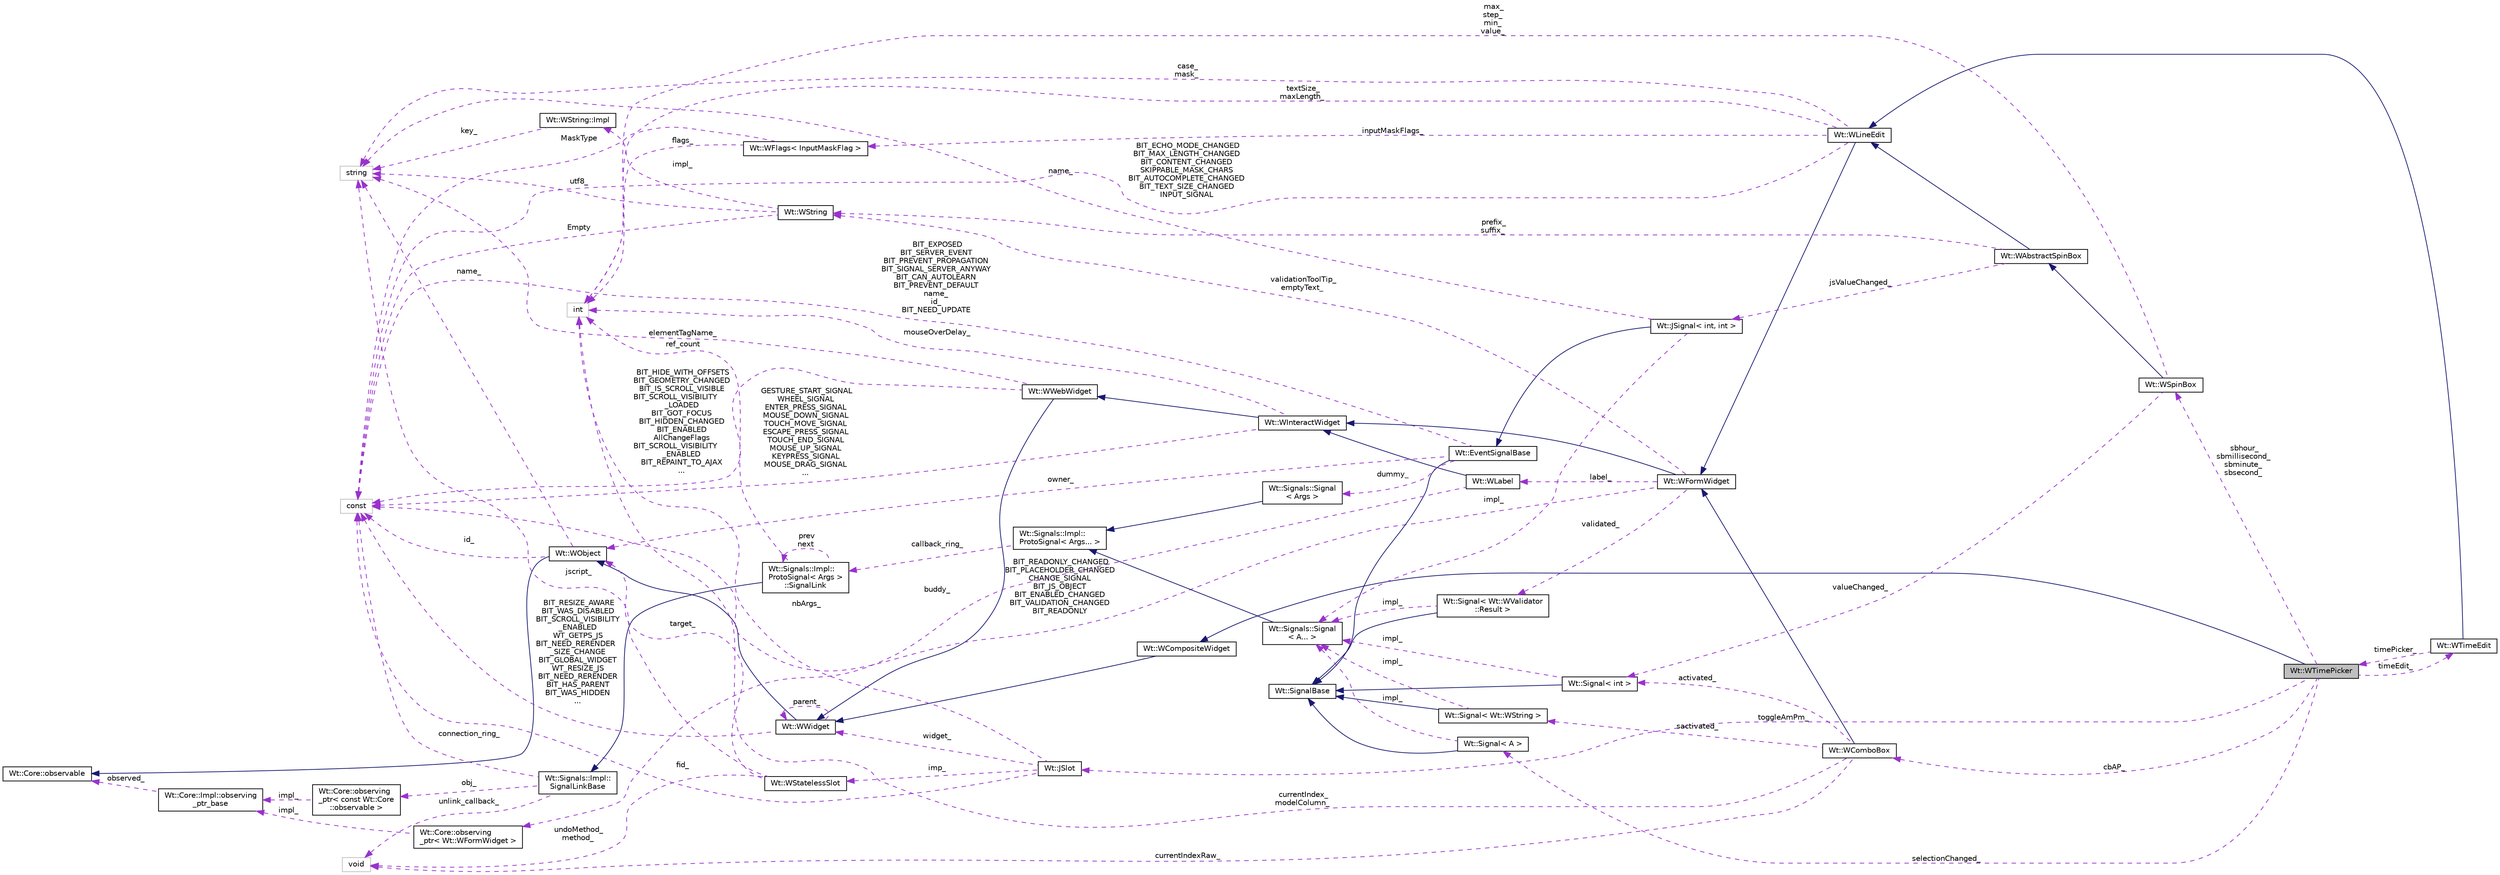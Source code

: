 digraph "Wt::WTimePicker"
{
 // LATEX_PDF_SIZE
  edge [fontname="Helvetica",fontsize="10",labelfontname="Helvetica",labelfontsize="10"];
  node [fontname="Helvetica",fontsize="10",shape=record];
  rankdir="LR";
  Node1 [label="Wt::WTimePicker",height=0.2,width=0.4,color="black", fillcolor="grey75", style="filled", fontcolor="black",tooltip=" "];
  Node2 -> Node1 [dir="back",color="midnightblue",fontsize="10",style="solid",fontname="Helvetica"];
  Node2 [label="Wt::WCompositeWidget",height=0.2,width=0.4,color="black", fillcolor="white", style="filled",URL="$classWt_1_1WCompositeWidget.html",tooltip="A widget that hides the implementation of composite widgets."];
  Node3 -> Node2 [dir="back",color="midnightblue",fontsize="10",style="solid",fontname="Helvetica"];
  Node3 [label="Wt::WWidget",height=0.2,width=0.4,color="black", fillcolor="white", style="filled",URL="$classWt_1_1WWidget.html",tooltip="The abstract base class for a user-interface component."];
  Node4 -> Node3 [dir="back",color="midnightblue",fontsize="10",style="solid",fontname="Helvetica"];
  Node4 [label="Wt::WObject",height=0.2,width=0.4,color="black", fillcolor="white", style="filled",URL="$classWt_1_1WObject.html",tooltip="A base class for objects that participate in the signal/slot system."];
  Node5 -> Node4 [dir="back",color="midnightblue",fontsize="10",style="solid",fontname="Helvetica"];
  Node5 [label="Wt::Core::observable",height=0.2,width=0.4,color="black", fillcolor="white", style="filled",URL="$classWt_1_1Core_1_1observable.html",tooltip="A base class for objects whose life-time can be tracked."];
  Node6 -> Node4 [dir="back",color="darkorchid3",fontsize="10",style="dashed",label=" name_" ,fontname="Helvetica"];
  Node6 [label="string",height=0.2,width=0.4,color="grey75", fillcolor="white", style="filled",tooltip=" "];
  Node7 -> Node4 [dir="back",color="darkorchid3",fontsize="10",style="dashed",label=" id_" ,fontname="Helvetica"];
  Node7 [label="const",height=0.2,width=0.4,color="grey75", fillcolor="white", style="filled",tooltip=" "];
  Node3 -> Node3 [dir="back",color="darkorchid3",fontsize="10",style="dashed",label=" parent_" ,fontname="Helvetica"];
  Node7 -> Node3 [dir="back",color="darkorchid3",fontsize="10",style="dashed",label=" BIT_RESIZE_AWARE\nBIT_WAS_DISABLED\nBIT_SCROLL_VISIBILITY\l_ENABLED\nWT_GETPS_JS\nBIT_NEED_RERENDER\l_SIZE_CHANGE\nBIT_GLOBAL_WIDGET\nWT_RESIZE_JS\nBIT_NEED_RERENDER\nBIT_HAS_PARENT\nBIT_WAS_HIDDEN\n..." ,fontname="Helvetica"];
  Node8 -> Node1 [dir="back",color="darkorchid3",fontsize="10",style="dashed",label=" toggleAmPm_" ,fontname="Helvetica"];
  Node8 [label="Wt::JSlot",height=0.2,width=0.4,color="black", fillcolor="white", style="filled",URL="$classWt_1_1JSlot.html",tooltip="A slot that is only implemented in client side JavaScript code."];
  Node9 -> Node8 [dir="back",color="darkorchid3",fontsize="10",style="dashed",label=" imp_" ,fontname="Helvetica"];
  Node9 [label="Wt::WStatelessSlot",height=0.2,width=0.4,color="black", fillcolor="white", style="filled",URL="$classWt_1_1WStatelessSlot.html",tooltip=" "];
  Node4 -> Node9 [dir="back",color="darkorchid3",fontsize="10",style="dashed",label=" target_" ,fontname="Helvetica"];
  Node10 -> Node9 [dir="back",color="darkorchid3",fontsize="10",style="dashed",label=" undoMethod_\nmethod_" ,fontname="Helvetica"];
  Node10 [label="void",height=0.2,width=0.4,color="grey75", fillcolor="white", style="filled",tooltip=" "];
  Node6 -> Node9 [dir="back",color="darkorchid3",fontsize="10",style="dashed",label=" jscript_" ,fontname="Helvetica"];
  Node11 -> Node8 [dir="back",color="darkorchid3",fontsize="10",style="dashed",label=" nbArgs_" ,fontname="Helvetica"];
  Node11 [label="int",height=0.2,width=0.4,color="grey75", fillcolor="white", style="filled",tooltip=" "];
  Node3 -> Node8 [dir="back",color="darkorchid3",fontsize="10",style="dashed",label=" widget_" ,fontname="Helvetica"];
  Node7 -> Node8 [dir="back",color="darkorchid3",fontsize="10",style="dashed",label=" fid_" ,fontname="Helvetica"];
  Node12 -> Node1 [dir="back",color="darkorchid3",fontsize="10",style="dashed",label=" selectionChanged_" ,fontname="Helvetica"];
  Node12 [label="Wt::Signal\< A \>",height=0.2,width=0.4,color="black", fillcolor="white", style="filled",URL="$classWt_1_1Signal.html",tooltip="A signal that propagates events to listeners."];
  Node13 -> Node12 [dir="back",color="midnightblue",fontsize="10",style="solid",fontname="Helvetica"];
  Node13 [label="Wt::SignalBase",height=0.2,width=0.4,color="black", fillcolor="white", style="filled",URL="$classWt_1_1SignalBase.html",tooltip="Abstract base class of a signal."];
  Node14 -> Node12 [dir="back",color="darkorchid3",fontsize="10",style="dashed",label=" impl_" ,fontname="Helvetica"];
  Node14 [label="Wt::Signals::Signal\l\< A... \>",height=0.2,width=0.4,color="black", fillcolor="white", style="filled",URL="$structWt_1_1Signals_1_1Signal.html",tooltip=" "];
  Node15 -> Node14 [dir="back",color="midnightblue",fontsize="10",style="solid",fontname="Helvetica"];
  Node15 [label="Wt::Signals::Impl::\lProtoSignal\< Args... \>",height=0.2,width=0.4,color="black", fillcolor="white", style="filled",URL="$classWt_1_1Signals_1_1Impl_1_1ProtoSignal.html",tooltip=" "];
  Node16 -> Node15 [dir="back",color="darkorchid3",fontsize="10",style="dashed",label=" callback_ring_" ,fontname="Helvetica"];
  Node16 [label="Wt::Signals::Impl::\lProtoSignal\< Args \>\l::SignalLink",height=0.2,width=0.4,color="black", fillcolor="white", style="filled",URL="$structWt_1_1Signals_1_1Impl_1_1ProtoSignal_1_1SignalLink.html",tooltip=" "];
  Node17 -> Node16 [dir="back",color="midnightblue",fontsize="10",style="solid",fontname="Helvetica"];
  Node17 [label="Wt::Signals::Impl::\lSignalLinkBase",height=0.2,width=0.4,color="black", fillcolor="white", style="filled",URL="$classWt_1_1Signals_1_1Impl_1_1SignalLinkBase.html",tooltip=" "];
  Node10 -> Node17 [dir="back",color="darkorchid3",fontsize="10",style="dashed",label=" unlink_callback_" ,fontname="Helvetica"];
  Node18 -> Node17 [dir="back",color="darkorchid3",fontsize="10",style="dashed",label=" obj_" ,fontname="Helvetica"];
  Node18 [label="Wt::Core::observing\l_ptr\< const Wt::Core\l::observable \>",height=0.2,width=0.4,color="black", fillcolor="white", style="filled",URL="$classWt_1_1Core_1_1observing__ptr.html",tooltip=" "];
  Node19 -> Node18 [dir="back",color="darkorchid3",fontsize="10",style="dashed",label=" impl_" ,fontname="Helvetica"];
  Node19 [label="Wt::Core::Impl::observing\l_ptr_base",height=0.2,width=0.4,color="black", fillcolor="white", style="filled",URL="$structWt_1_1Core_1_1Impl_1_1observing__ptr__base.html",tooltip=" "];
  Node5 -> Node19 [dir="back",color="darkorchid3",fontsize="10",style="dashed",label=" observed_" ,fontname="Helvetica"];
  Node7 -> Node17 [dir="back",color="darkorchid3",fontsize="10",style="dashed",label=" connection_ring_" ,fontname="Helvetica"];
  Node11 -> Node16 [dir="back",color="darkorchid3",fontsize="10",style="dashed",label=" ref_count" ,fontname="Helvetica"];
  Node16 -> Node16 [dir="back",color="darkorchid3",fontsize="10",style="dashed",label=" prev\nnext" ,fontname="Helvetica"];
  Node20 -> Node1 [dir="back",color="darkorchid3",fontsize="10",style="dashed",label=" cbAP_" ,fontname="Helvetica"];
  Node20 [label="Wt::WComboBox",height=0.2,width=0.4,color="black", fillcolor="white", style="filled",URL="$classWt_1_1WComboBox.html",tooltip="A widget that provides a drop-down combo-box control."];
  Node21 -> Node20 [dir="back",color="midnightblue",fontsize="10",style="solid",fontname="Helvetica"];
  Node21 [label="Wt::WFormWidget",height=0.2,width=0.4,color="black", fillcolor="white", style="filled",URL="$classWt_1_1WFormWidget.html",tooltip="An abstract widget that corresponds to an HTML form element."];
  Node22 -> Node21 [dir="back",color="midnightblue",fontsize="10",style="solid",fontname="Helvetica"];
  Node22 [label="Wt::WInteractWidget",height=0.2,width=0.4,color="black", fillcolor="white", style="filled",URL="$classWt_1_1WInteractWidget.html",tooltip="An abstract widget that can receive user-interface interaction."];
  Node23 -> Node22 [dir="back",color="midnightblue",fontsize="10",style="solid",fontname="Helvetica"];
  Node23 [label="Wt::WWebWidget",height=0.2,width=0.4,color="black", fillcolor="white", style="filled",URL="$classWt_1_1WWebWidget.html",tooltip="A base class for widgets with an HTML counterpart."];
  Node3 -> Node23 [dir="back",color="midnightblue",fontsize="10",style="solid",fontname="Helvetica"];
  Node6 -> Node23 [dir="back",color="darkorchid3",fontsize="10",style="dashed",label=" elementTagName_" ,fontname="Helvetica"];
  Node7 -> Node23 [dir="back",color="darkorchid3",fontsize="10",style="dashed",label=" BIT_HIDE_WITH_OFFSETS\nBIT_GEOMETRY_CHANGED\nBIT_IS_SCROLL_VISIBLE\nBIT_SCROLL_VISIBILITY\l_LOADED\nBIT_GOT_FOCUS\nBIT_HIDDEN_CHANGED\nBIT_ENABLED\nAllChangeFlags\nBIT_SCROLL_VISIBILITY\l_ENABLED\nBIT_REPAINT_TO_AJAX\n..." ,fontname="Helvetica"];
  Node11 -> Node22 [dir="back",color="darkorchid3",fontsize="10",style="dashed",label=" mouseOverDelay_" ,fontname="Helvetica"];
  Node7 -> Node22 [dir="back",color="darkorchid3",fontsize="10",style="dashed",label=" GESTURE_START_SIGNAL\nWHEEL_SIGNAL\nENTER_PRESS_SIGNAL\nMOUSE_DOWN_SIGNAL\nTOUCH_MOVE_SIGNAL\nESCAPE_PRESS_SIGNAL\nTOUCH_END_SIGNAL\nMOUSE_UP_SIGNAL\nKEYPRESS_SIGNAL\nMOUSE_DRAG_SIGNAL\n..." ,fontname="Helvetica"];
  Node24 -> Node21 [dir="back",color="darkorchid3",fontsize="10",style="dashed",label=" validationToolTip_\nemptyText_" ,fontname="Helvetica"];
  Node24 [label="Wt::WString",height=0.2,width=0.4,color="black", fillcolor="white", style="filled",URL="$classWt_1_1WString.html",tooltip="A value class which describes a locale-aware unicode string."];
  Node25 -> Node24 [dir="back",color="darkorchid3",fontsize="10",style="dashed",label=" impl_" ,fontname="Helvetica"];
  Node25 [label="Wt::WString::Impl",height=0.2,width=0.4,color="black", fillcolor="white", style="filled",URL="$structWt_1_1WString_1_1Impl.html",tooltip=" "];
  Node6 -> Node25 [dir="back",color="darkorchid3",fontsize="10",style="dashed",label=" key_" ,fontname="Helvetica"];
  Node6 -> Node24 [dir="back",color="darkorchid3",fontsize="10",style="dashed",label=" utf8_" ,fontname="Helvetica"];
  Node7 -> Node24 [dir="back",color="darkorchid3",fontsize="10",style="dashed",label=" Empty" ,fontname="Helvetica"];
  Node26 -> Node21 [dir="back",color="darkorchid3",fontsize="10",style="dashed",label=" label_" ,fontname="Helvetica"];
  Node26 [label="Wt::WLabel",height=0.2,width=0.4,color="black", fillcolor="white", style="filled",URL="$classWt_1_1WLabel.html",tooltip="A label for a form field."];
  Node22 -> Node26 [dir="back",color="midnightblue",fontsize="10",style="solid",fontname="Helvetica"];
  Node27 -> Node26 [dir="back",color="darkorchid3",fontsize="10",style="dashed",label=" buddy_" ,fontname="Helvetica"];
  Node27 [label="Wt::Core::observing\l_ptr\< Wt::WFormWidget \>",height=0.2,width=0.4,color="black", fillcolor="white", style="filled",URL="$classWt_1_1Core_1_1observing__ptr.html",tooltip=" "];
  Node19 -> Node27 [dir="back",color="darkorchid3",fontsize="10",style="dashed",label=" impl_" ,fontname="Helvetica"];
  Node28 -> Node21 [dir="back",color="darkorchid3",fontsize="10",style="dashed",label=" validated_" ,fontname="Helvetica"];
  Node28 [label="Wt::Signal\< Wt::WValidator\l::Result \>",height=0.2,width=0.4,color="black", fillcolor="white", style="filled",URL="$classWt_1_1Signal.html",tooltip=" "];
  Node13 -> Node28 [dir="back",color="midnightblue",fontsize="10",style="solid",fontname="Helvetica"];
  Node14 -> Node28 [dir="back",color="darkorchid3",fontsize="10",style="dashed",label=" impl_" ,fontname="Helvetica"];
  Node7 -> Node21 [dir="back",color="darkorchid3",fontsize="10",style="dashed",label=" BIT_READONLY_CHANGED\nBIT_PLACEHOLDER_CHANGED\nCHANGE_SIGNAL\nBIT_JS_OBJECT\nBIT_ENABLED_CHANGED\nBIT_VALIDATION_CHANGED\nBIT_READONLY" ,fontname="Helvetica"];
  Node29 -> Node20 [dir="back",color="darkorchid3",fontsize="10",style="dashed",label=" sactivated_" ,fontname="Helvetica"];
  Node29 [label="Wt::Signal\< Wt::WString \>",height=0.2,width=0.4,color="black", fillcolor="white", style="filled",URL="$classWt_1_1Signal.html",tooltip=" "];
  Node13 -> Node29 [dir="back",color="midnightblue",fontsize="10",style="solid",fontname="Helvetica"];
  Node14 -> Node29 [dir="back",color="darkorchid3",fontsize="10",style="dashed",label=" impl_" ,fontname="Helvetica"];
  Node30 -> Node20 [dir="back",color="darkorchid3",fontsize="10",style="dashed",label=" activated_" ,fontname="Helvetica"];
  Node30 [label="Wt::Signal\< int \>",height=0.2,width=0.4,color="black", fillcolor="white", style="filled",URL="$classWt_1_1Signal.html",tooltip=" "];
  Node13 -> Node30 [dir="back",color="midnightblue",fontsize="10",style="solid",fontname="Helvetica"];
  Node14 -> Node30 [dir="back",color="darkorchid3",fontsize="10",style="dashed",label=" impl_" ,fontname="Helvetica"];
  Node10 -> Node20 [dir="back",color="darkorchid3",fontsize="10",style="dashed",label=" currentIndexRaw_" ,fontname="Helvetica"];
  Node11 -> Node20 [dir="back",color="darkorchid3",fontsize="10",style="dashed",label=" currentIndex_\nmodelColumn_" ,fontname="Helvetica"];
  Node31 -> Node1 [dir="back",color="darkorchid3",fontsize="10",style="dashed",label=" sbhour_\nsbmillisecond_\nsbminute_\nsbsecond_" ,fontname="Helvetica"];
  Node31 [label="Wt::WSpinBox",height=0.2,width=0.4,color="black", fillcolor="white", style="filled",URL="$classWt_1_1WSpinBox.html",tooltip="An input control for integer numbers."];
  Node32 -> Node31 [dir="back",color="midnightblue",fontsize="10",style="solid",fontname="Helvetica"];
  Node32 [label="Wt::WAbstractSpinBox",height=0.2,width=0.4,color="black", fillcolor="white", style="filled",URL="$classWt_1_1WAbstractSpinBox.html",tooltip="An abstract spin box."];
  Node33 -> Node32 [dir="back",color="midnightblue",fontsize="10",style="solid",fontname="Helvetica"];
  Node33 [label="Wt::WLineEdit",height=0.2,width=0.4,color="black", fillcolor="white", style="filled",URL="$classWt_1_1WLineEdit.html",tooltip="A widget that provides a single line edit."];
  Node21 -> Node33 [dir="back",color="midnightblue",fontsize="10",style="solid",fontname="Helvetica"];
  Node34 -> Node33 [dir="back",color="darkorchid3",fontsize="10",style="dashed",label=" inputMaskFlags_" ,fontname="Helvetica"];
  Node34 [label="Wt::WFlags\< InputMaskFlag \>",height=0.2,width=0.4,color="black", fillcolor="white", style="filled",URL="$classWt_1_1WFlags.html",tooltip=" "];
  Node11 -> Node34 [dir="back",color="darkorchid3",fontsize="10",style="dashed",label=" flags_" ,fontname="Helvetica"];
  Node7 -> Node34 [dir="back",color="darkorchid3",fontsize="10",style="dashed",label=" MaskType" ,fontname="Helvetica"];
  Node11 -> Node33 [dir="back",color="darkorchid3",fontsize="10",style="dashed",label=" textSize_\nmaxLength_" ,fontname="Helvetica"];
  Node6 -> Node33 [dir="back",color="darkorchid3",fontsize="10",style="dashed",label=" case_\nmask_" ,fontname="Helvetica"];
  Node7 -> Node33 [dir="back",color="darkorchid3",fontsize="10",style="dashed",label=" BIT_ECHO_MODE_CHANGED\nBIT_MAX_LENGTH_CHANGED\nBIT_CONTENT_CHANGED\nSKIPPABLE_MASK_CHARS\nBIT_AUTOCOMPLETE_CHANGED\nBIT_TEXT_SIZE_CHANGED\nINPUT_SIGNAL" ,fontname="Helvetica"];
  Node24 -> Node32 [dir="back",color="darkorchid3",fontsize="10",style="dashed",label=" prefix_\nsuffix_" ,fontname="Helvetica"];
  Node35 -> Node32 [dir="back",color="darkorchid3",fontsize="10",style="dashed",label=" jsValueChanged_" ,fontname="Helvetica"];
  Node35 [label="Wt::JSignal\< int, int \>",height=0.2,width=0.4,color="black", fillcolor="white", style="filled",URL="$classWt_1_1JSignal.html",tooltip=" "];
  Node36 -> Node35 [dir="back",color="midnightblue",fontsize="10",style="solid",fontname="Helvetica"];
  Node36 [label="Wt::EventSignalBase",height=0.2,width=0.4,color="black", fillcolor="white", style="filled",URL="$classWt_1_1EventSignalBase.html",tooltip="Abstract base class of an event signal."];
  Node13 -> Node36 [dir="back",color="midnightblue",fontsize="10",style="solid",fontname="Helvetica"];
  Node4 -> Node36 [dir="back",color="darkorchid3",fontsize="10",style="dashed",label=" owner_" ,fontname="Helvetica"];
  Node37 -> Node36 [dir="back",color="darkorchid3",fontsize="10",style="dashed",label=" dummy_" ,fontname="Helvetica"];
  Node37 [label="Wt::Signals::Signal\l\< Args \>",height=0.2,width=0.4,color="black", fillcolor="white", style="filled",URL="$structWt_1_1Signals_1_1Signal.html",tooltip=" "];
  Node15 -> Node37 [dir="back",color="midnightblue",fontsize="10",style="solid",fontname="Helvetica"];
  Node7 -> Node36 [dir="back",color="darkorchid3",fontsize="10",style="dashed",label=" BIT_EXPOSED\nBIT_SERVER_EVENT\nBIT_PREVENT_PROPAGATION\nBIT_SIGNAL_SERVER_ANYWAY\nBIT_CAN_AUTOLEARN\nBIT_PREVENT_DEFAULT\nname_\nid_\nBIT_NEED_UPDATE" ,fontname="Helvetica"];
  Node6 -> Node35 [dir="back",color="darkorchid3",fontsize="10",style="dashed",label=" name_" ,fontname="Helvetica"];
  Node14 -> Node35 [dir="back",color="darkorchid3",fontsize="10",style="dashed",label=" impl_" ,fontname="Helvetica"];
  Node30 -> Node31 [dir="back",color="darkorchid3",fontsize="10",style="dashed",label=" valueChanged_" ,fontname="Helvetica"];
  Node11 -> Node31 [dir="back",color="darkorchid3",fontsize="10",style="dashed",label=" max_\nstep_\nmin_\nvalue_" ,fontname="Helvetica"];
  Node38 -> Node1 [dir="back",color="darkorchid3",fontsize="10",style="dashed",label=" timeEdit_" ,fontname="Helvetica"];
  Node38 [label="Wt::WTimeEdit",height=0.2,width=0.4,color="black", fillcolor="white", style="filled",URL="$classWt_1_1WTimeEdit.html",tooltip="A Time field editor."];
  Node33 -> Node38 [dir="back",color="midnightblue",fontsize="10",style="solid",fontname="Helvetica"];
  Node1 -> Node38 [dir="back",color="darkorchid3",fontsize="10",style="dashed",label=" timePicker_" ,fontname="Helvetica"];
}
